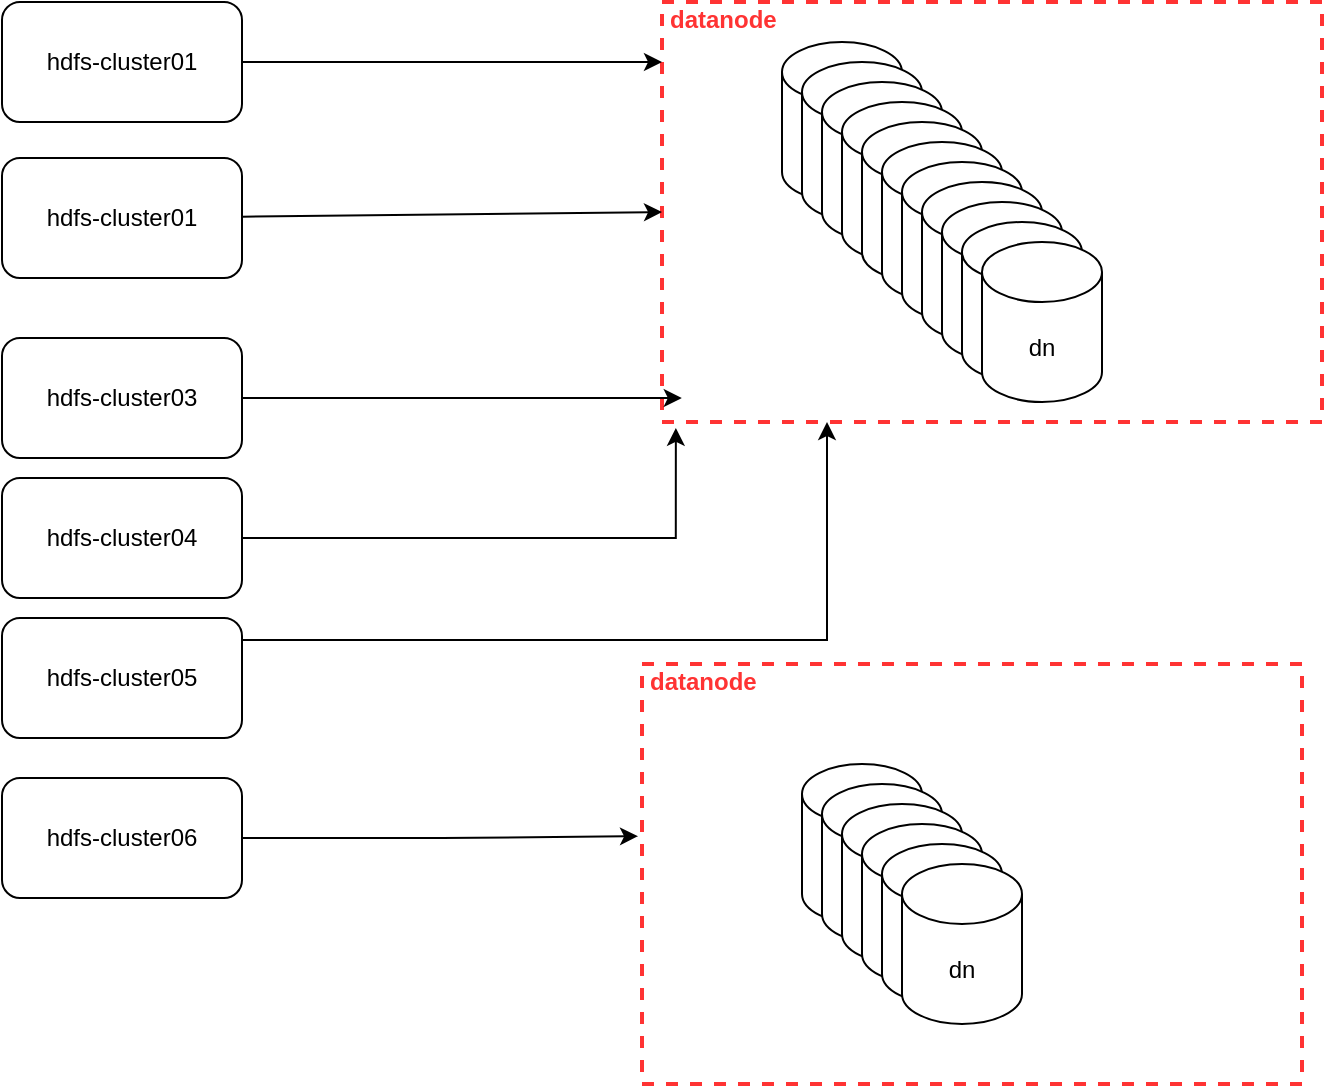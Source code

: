 <mxfile version="17.3.0" type="github">
  <diagram id="RoU__FsvneReP1gIZXwm" name="Page-1">
    <mxGraphModel dx="1422" dy="762" grid="1" gridSize="10" guides="1" tooltips="1" connect="1" arrows="1" fold="1" page="1" pageScale="1" pageWidth="827" pageHeight="1169" math="0" shadow="0">
      <root>
        <mxCell id="0" />
        <mxCell id="1" parent="0" />
        <mxCell id="v9gRxfP-HKsxjnFTEKJX-4" value="datanode" style="html=1;fontColor=#FF3333;fontStyle=1;align=left;verticalAlign=top;spacing=0;labelBorderColor=none;fillColor=none;dashed=1;strokeWidth=2;strokeColor=#FF3333;spacingLeft=4;spacingTop=-3;" vertex="1" parent="1">
          <mxGeometry x="410" y="41" width="330" height="210" as="geometry" />
        </mxCell>
        <mxCell id="v9gRxfP-HKsxjnFTEKJX-72" style="rounded=0;orthogonalLoop=1;jettySize=auto;html=1;entryX=0;entryY=0.5;entryDx=0;entryDy=0;" edge="1" parent="1" source="v9gRxfP-HKsxjnFTEKJX-15" target="v9gRxfP-HKsxjnFTEKJX-4">
          <mxGeometry relative="1" as="geometry">
            <mxPoint x="400" y="149" as="targetPoint" />
          </mxGeometry>
        </mxCell>
        <mxCell id="v9gRxfP-HKsxjnFTEKJX-15" value="hdfs-cluster01" style="rounded=1;whiteSpace=wrap;html=1;" vertex="1" parent="1">
          <mxGeometry x="80" y="119" width="120" height="60" as="geometry" />
        </mxCell>
        <mxCell id="v9gRxfP-HKsxjnFTEKJX-71" style="rounded=0;orthogonalLoop=1;jettySize=auto;html=1;entryX=0;entryY=0.143;entryDx=0;entryDy=0;entryPerimeter=0;" edge="1" parent="1" source="v9gRxfP-HKsxjnFTEKJX-16" target="v9gRxfP-HKsxjnFTEKJX-4">
          <mxGeometry relative="1" as="geometry" />
        </mxCell>
        <mxCell id="v9gRxfP-HKsxjnFTEKJX-16" value="hdfs-cluster01" style="rounded=1;whiteSpace=wrap;html=1;" vertex="1" parent="1">
          <mxGeometry x="80" y="41" width="120" height="60" as="geometry" />
        </mxCell>
        <mxCell id="v9gRxfP-HKsxjnFTEKJX-32" value="" style="group" vertex="1" connectable="0" parent="1">
          <mxGeometry x="470" y="61" width="160" height="180" as="geometry" />
        </mxCell>
        <mxCell id="v9gRxfP-HKsxjnFTEKJX-17" value="dn" style="shape=cylinder3;whiteSpace=wrap;html=1;boundedLbl=1;backgroundOutline=1;size=15;" vertex="1" parent="v9gRxfP-HKsxjnFTEKJX-32">
          <mxGeometry width="60" height="80" as="geometry" />
        </mxCell>
        <mxCell id="v9gRxfP-HKsxjnFTEKJX-18" value="dn" style="shape=cylinder3;whiteSpace=wrap;html=1;boundedLbl=1;backgroundOutline=1;size=15;" vertex="1" parent="v9gRxfP-HKsxjnFTEKJX-32">
          <mxGeometry x="10" y="10" width="60" height="80" as="geometry" />
        </mxCell>
        <mxCell id="v9gRxfP-HKsxjnFTEKJX-19" value="dn" style="shape=cylinder3;whiteSpace=wrap;html=1;boundedLbl=1;backgroundOutline=1;size=15;" vertex="1" parent="v9gRxfP-HKsxjnFTEKJX-32">
          <mxGeometry x="20" y="20" width="60" height="80" as="geometry" />
        </mxCell>
        <mxCell id="v9gRxfP-HKsxjnFTEKJX-20" value="dn" style="shape=cylinder3;whiteSpace=wrap;html=1;boundedLbl=1;backgroundOutline=1;size=15;" vertex="1" parent="v9gRxfP-HKsxjnFTEKJX-32">
          <mxGeometry x="30" y="30" width="60" height="80" as="geometry" />
        </mxCell>
        <mxCell id="v9gRxfP-HKsxjnFTEKJX-21" value="dn" style="shape=cylinder3;whiteSpace=wrap;html=1;boundedLbl=1;backgroundOutline=1;size=15;" vertex="1" parent="v9gRxfP-HKsxjnFTEKJX-32">
          <mxGeometry x="40" y="40" width="60" height="80" as="geometry" />
        </mxCell>
        <mxCell id="v9gRxfP-HKsxjnFTEKJX-22" value="dn" style="shape=cylinder3;whiteSpace=wrap;html=1;boundedLbl=1;backgroundOutline=1;size=15;" vertex="1" parent="v9gRxfP-HKsxjnFTEKJX-32">
          <mxGeometry x="50" y="50" width="60" height="80" as="geometry" />
        </mxCell>
        <mxCell id="v9gRxfP-HKsxjnFTEKJX-23" value="dn" style="shape=cylinder3;whiteSpace=wrap;html=1;boundedLbl=1;backgroundOutline=1;size=15;" vertex="1" parent="v9gRxfP-HKsxjnFTEKJX-32">
          <mxGeometry x="60" y="60" width="60" height="80" as="geometry" />
        </mxCell>
        <mxCell id="v9gRxfP-HKsxjnFTEKJX-24" value="dn" style="shape=cylinder3;whiteSpace=wrap;html=1;boundedLbl=1;backgroundOutline=1;size=15;" vertex="1" parent="v9gRxfP-HKsxjnFTEKJX-32">
          <mxGeometry x="70" y="70" width="60" height="80" as="geometry" />
        </mxCell>
        <mxCell id="v9gRxfP-HKsxjnFTEKJX-25" value="dn" style="shape=cylinder3;whiteSpace=wrap;html=1;boundedLbl=1;backgroundOutline=1;size=15;" vertex="1" parent="v9gRxfP-HKsxjnFTEKJX-32">
          <mxGeometry x="80" y="80" width="60" height="80" as="geometry" />
        </mxCell>
        <mxCell id="v9gRxfP-HKsxjnFTEKJX-26" value="dn" style="shape=cylinder3;whiteSpace=wrap;html=1;boundedLbl=1;backgroundOutline=1;size=15;" vertex="1" parent="v9gRxfP-HKsxjnFTEKJX-32">
          <mxGeometry x="90" y="90" width="60" height="80" as="geometry" />
        </mxCell>
        <mxCell id="v9gRxfP-HKsxjnFTEKJX-27" value="dn" style="shape=cylinder3;whiteSpace=wrap;html=1;boundedLbl=1;backgroundOutline=1;size=15;" vertex="1" parent="v9gRxfP-HKsxjnFTEKJX-32">
          <mxGeometry x="100" y="100" width="60" height="80" as="geometry" />
        </mxCell>
        <mxCell id="v9gRxfP-HKsxjnFTEKJX-78" style="edgeStyle=orthogonalEdgeStyle;rounded=0;orthogonalLoop=1;jettySize=auto;html=1;entryX=0.021;entryY=1.014;entryDx=0;entryDy=0;entryPerimeter=0;" edge="1" parent="1" source="v9gRxfP-HKsxjnFTEKJX-55" target="v9gRxfP-HKsxjnFTEKJX-4">
          <mxGeometry relative="1" as="geometry" />
        </mxCell>
        <mxCell id="v9gRxfP-HKsxjnFTEKJX-55" value="hdfs-cluster04" style="rounded=1;whiteSpace=wrap;html=1;" vertex="1" parent="1">
          <mxGeometry x="80" y="279" width="120" height="60" as="geometry" />
        </mxCell>
        <mxCell id="v9gRxfP-HKsxjnFTEKJX-73" style="edgeStyle=none;rounded=0;orthogonalLoop=1;jettySize=auto;html=1;entryX=0.03;entryY=0.943;entryDx=0;entryDy=0;entryPerimeter=0;" edge="1" parent="1" source="v9gRxfP-HKsxjnFTEKJX-56" target="v9gRxfP-HKsxjnFTEKJX-4">
          <mxGeometry relative="1" as="geometry" />
        </mxCell>
        <mxCell id="v9gRxfP-HKsxjnFTEKJX-56" value="hdfs-cluster03" style="rounded=1;whiteSpace=wrap;html=1;" vertex="1" parent="1">
          <mxGeometry x="80" y="209" width="120" height="60" as="geometry" />
        </mxCell>
        <mxCell id="v9gRxfP-HKsxjnFTEKJX-80" style="edgeStyle=orthogonalEdgeStyle;rounded=0;orthogonalLoop=1;jettySize=auto;html=1;entryX=-0.006;entryY=0.41;entryDx=0;entryDy=0;entryPerimeter=0;" edge="1" parent="1" source="v9gRxfP-HKsxjnFTEKJX-57" target="v9gRxfP-HKsxjnFTEKJX-61">
          <mxGeometry relative="1" as="geometry" />
        </mxCell>
        <mxCell id="v9gRxfP-HKsxjnFTEKJX-57" value="hdfs-cluster06" style="rounded=1;whiteSpace=wrap;html=1;" vertex="1" parent="1">
          <mxGeometry x="80" y="429" width="120" height="60" as="geometry" />
        </mxCell>
        <mxCell id="v9gRxfP-HKsxjnFTEKJX-79" style="edgeStyle=orthogonalEdgeStyle;rounded=0;orthogonalLoop=1;jettySize=auto;html=1;entryX=0.25;entryY=1;entryDx=0;entryDy=0;" edge="1" parent="1" source="v9gRxfP-HKsxjnFTEKJX-58" target="v9gRxfP-HKsxjnFTEKJX-4">
          <mxGeometry relative="1" as="geometry">
            <Array as="points">
              <mxPoint x="493" y="360" />
            </Array>
          </mxGeometry>
        </mxCell>
        <mxCell id="v9gRxfP-HKsxjnFTEKJX-58" value="hdfs-cluster05" style="rounded=1;whiteSpace=wrap;html=1;" vertex="1" parent="1">
          <mxGeometry x="80" y="349" width="120" height="60" as="geometry" />
        </mxCell>
        <mxCell id="v9gRxfP-HKsxjnFTEKJX-75" value="" style="group" vertex="1" connectable="0" parent="1">
          <mxGeometry x="400" y="372" width="330" height="210" as="geometry" />
        </mxCell>
        <mxCell id="v9gRxfP-HKsxjnFTEKJX-53" value="" style="group" vertex="1" connectable="0" parent="v9gRxfP-HKsxjnFTEKJX-75">
          <mxGeometry x="80" y="50" width="110" height="130" as="geometry" />
        </mxCell>
        <mxCell id="v9gRxfP-HKsxjnFTEKJX-46" value="" style="shape=cylinder3;whiteSpace=wrap;html=1;boundedLbl=1;backgroundOutline=1;size=15;" vertex="1" parent="v9gRxfP-HKsxjnFTEKJX-53">
          <mxGeometry width="60" height="80" as="geometry" />
        </mxCell>
        <mxCell id="v9gRxfP-HKsxjnFTEKJX-47" value="" style="shape=cylinder3;whiteSpace=wrap;html=1;boundedLbl=1;backgroundOutline=1;size=15;" vertex="1" parent="v9gRxfP-HKsxjnFTEKJX-53">
          <mxGeometry x="10" y="10" width="60" height="80" as="geometry" />
        </mxCell>
        <mxCell id="v9gRxfP-HKsxjnFTEKJX-48" value="" style="shape=cylinder3;whiteSpace=wrap;html=1;boundedLbl=1;backgroundOutline=1;size=15;" vertex="1" parent="v9gRxfP-HKsxjnFTEKJX-53">
          <mxGeometry x="20" y="20" width="60" height="80" as="geometry" />
        </mxCell>
        <mxCell id="v9gRxfP-HKsxjnFTEKJX-49" value="" style="shape=cylinder3;whiteSpace=wrap;html=1;boundedLbl=1;backgroundOutline=1;size=15;" vertex="1" parent="v9gRxfP-HKsxjnFTEKJX-53">
          <mxGeometry x="30" y="30" width="60" height="80" as="geometry" />
        </mxCell>
        <mxCell id="v9gRxfP-HKsxjnFTEKJX-50" value="" style="shape=cylinder3;whiteSpace=wrap;html=1;boundedLbl=1;backgroundOutline=1;size=15;" vertex="1" parent="v9gRxfP-HKsxjnFTEKJX-53">
          <mxGeometry x="40" y="40" width="60" height="80" as="geometry" />
        </mxCell>
        <mxCell id="v9gRxfP-HKsxjnFTEKJX-51" value="dn" style="shape=cylinder3;whiteSpace=wrap;html=1;boundedLbl=1;backgroundOutline=1;size=15;" vertex="1" parent="v9gRxfP-HKsxjnFTEKJX-53">
          <mxGeometry x="50" y="50" width="60" height="80" as="geometry" />
        </mxCell>
        <mxCell id="v9gRxfP-HKsxjnFTEKJX-61" value="datanode" style="html=1;fontColor=#FF3333;fontStyle=1;align=left;verticalAlign=top;spacing=0;labelBorderColor=none;fillColor=none;dashed=1;strokeWidth=2;strokeColor=#FF3333;spacingLeft=4;spacingTop=-3;" vertex="1" parent="v9gRxfP-HKsxjnFTEKJX-75">
          <mxGeometry width="330" height="210" as="geometry" />
        </mxCell>
      </root>
    </mxGraphModel>
  </diagram>
</mxfile>
